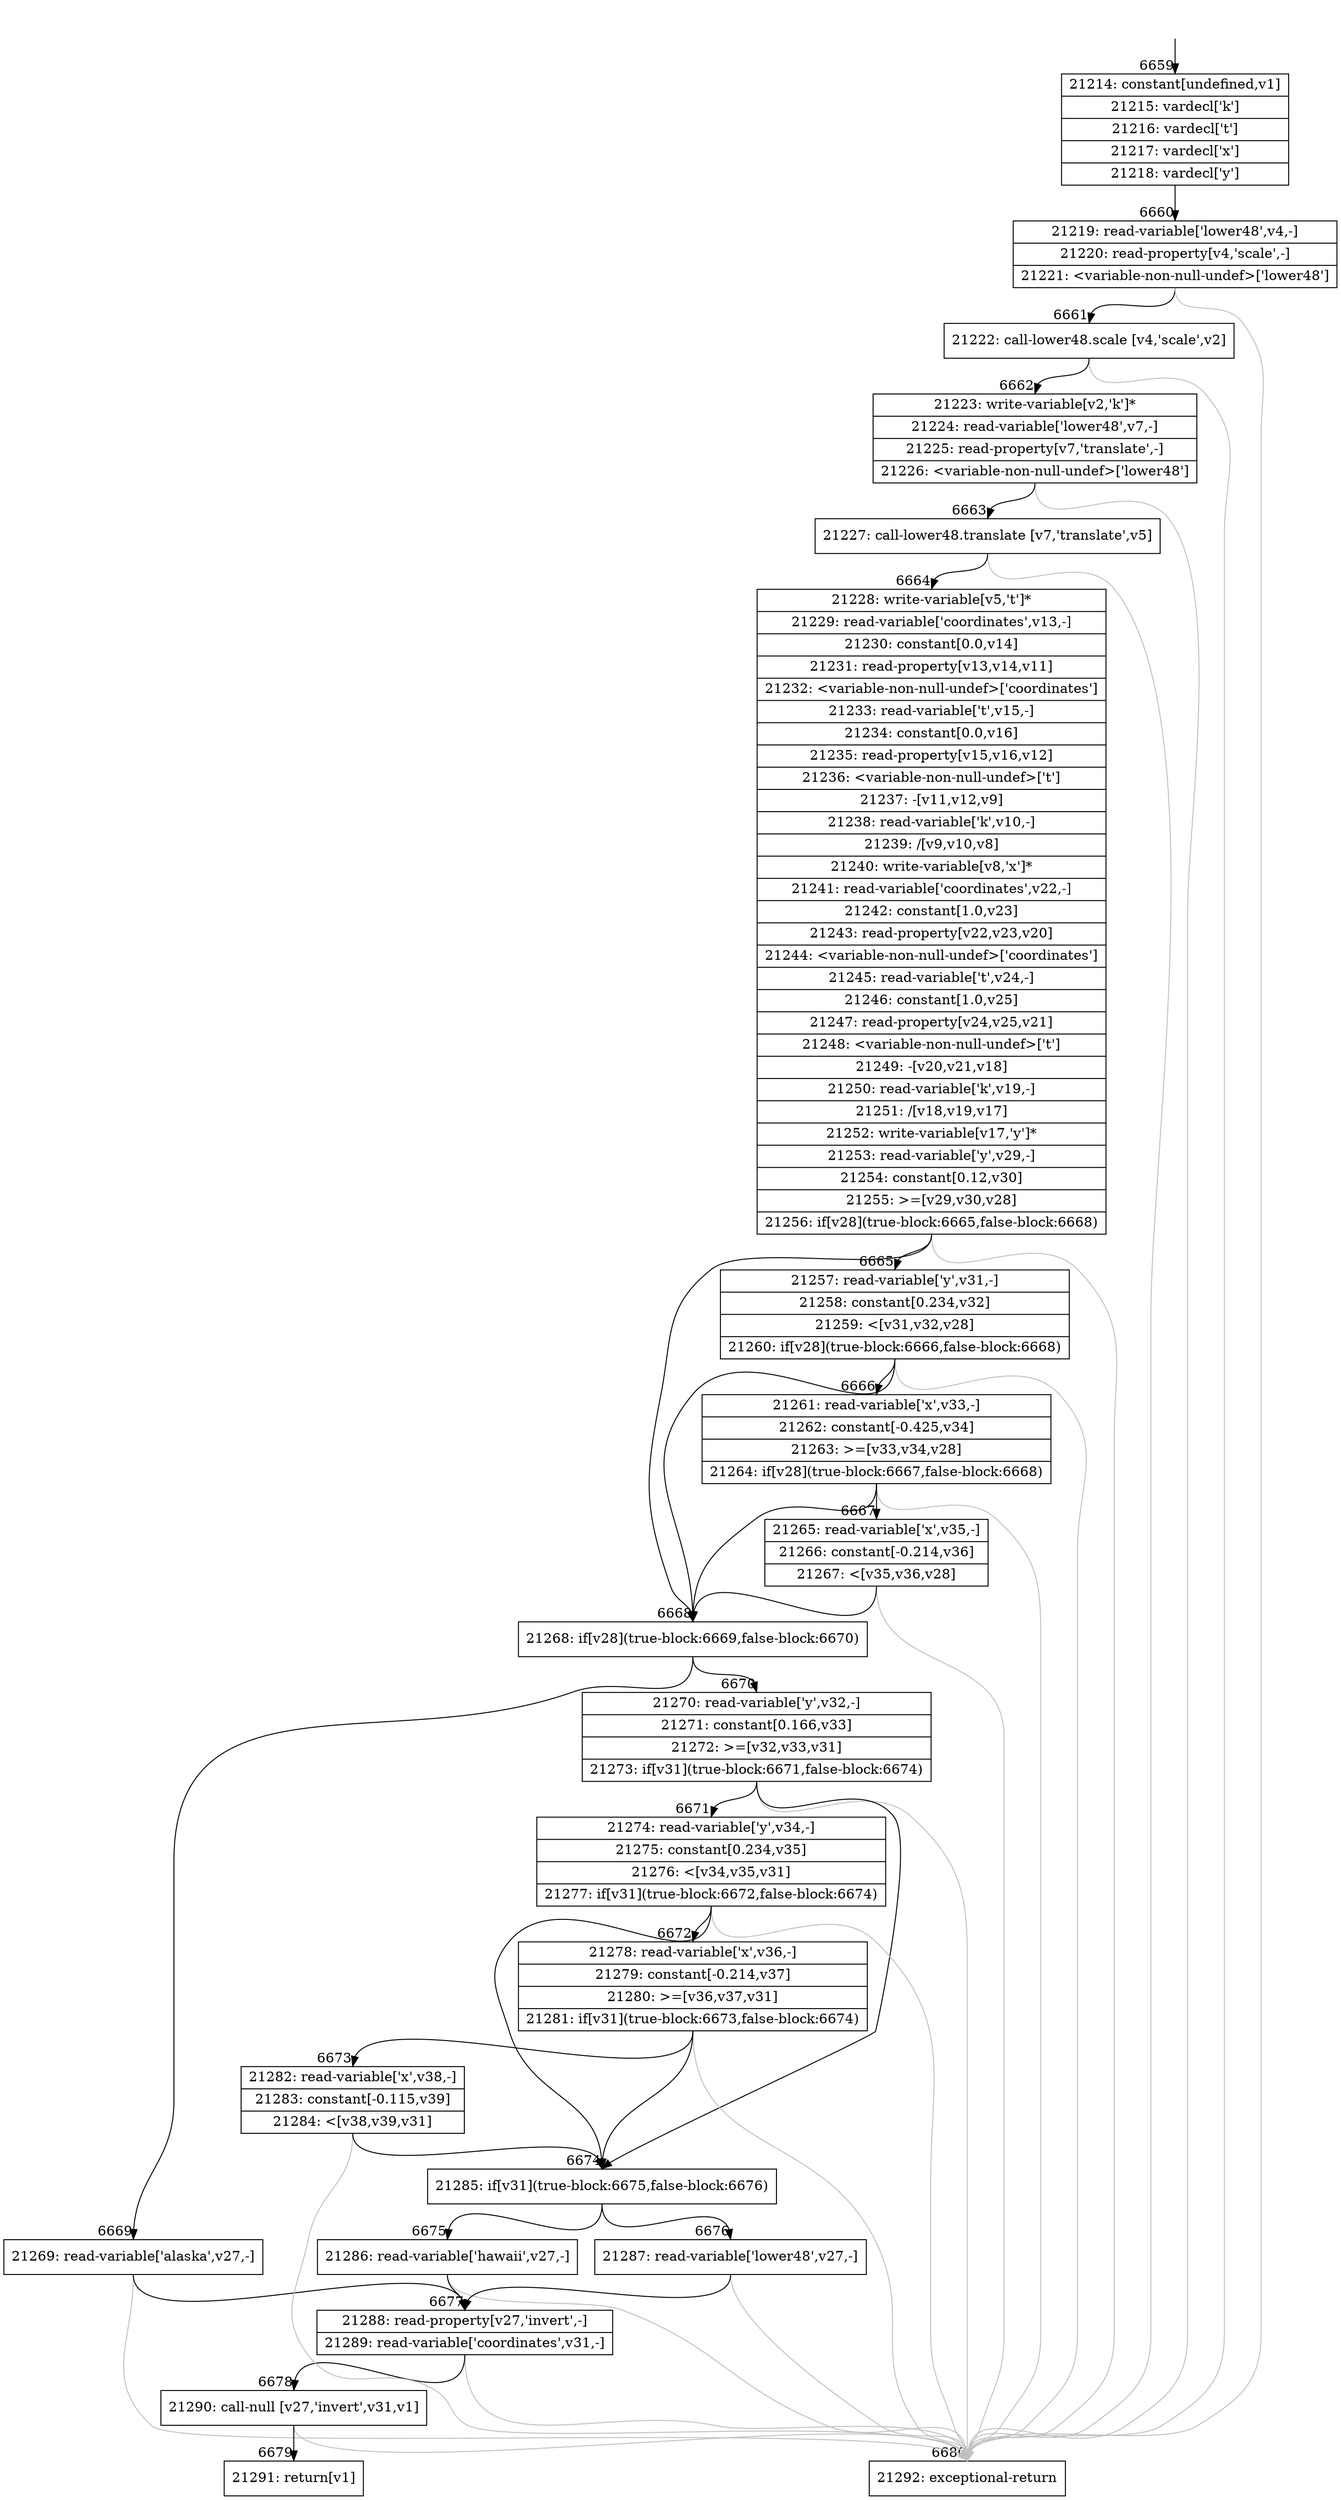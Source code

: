 digraph {
rankdir="TD"
BB_entry597[shape=none,label=""];
BB_entry597 -> BB6659 [tailport=s, headport=n, headlabel="    6659"]
BB6659 [shape=record label="{21214: constant[undefined,v1]|21215: vardecl['k']|21216: vardecl['t']|21217: vardecl['x']|21218: vardecl['y']}" ] 
BB6659 -> BB6660 [tailport=s, headport=n, headlabel="      6660"]
BB6660 [shape=record label="{21219: read-variable['lower48',v4,-]|21220: read-property[v4,'scale',-]|21221: \<variable-non-null-undef\>['lower48']}" ] 
BB6660 -> BB6661 [tailport=s, headport=n, headlabel="      6661"]
BB6660 -> BB6680 [tailport=s, headport=n, color=gray, headlabel="      6680"]
BB6661 [shape=record label="{21222: call-lower48.scale [v4,'scale',v2]}" ] 
BB6661 -> BB6662 [tailport=s, headport=n, headlabel="      6662"]
BB6661 -> BB6680 [tailport=s, headport=n, color=gray]
BB6662 [shape=record label="{21223: write-variable[v2,'k']*|21224: read-variable['lower48',v7,-]|21225: read-property[v7,'translate',-]|21226: \<variable-non-null-undef\>['lower48']}" ] 
BB6662 -> BB6663 [tailport=s, headport=n, headlabel="      6663"]
BB6662 -> BB6680 [tailport=s, headport=n, color=gray]
BB6663 [shape=record label="{21227: call-lower48.translate [v7,'translate',v5]}" ] 
BB6663 -> BB6664 [tailport=s, headport=n, headlabel="      6664"]
BB6663 -> BB6680 [tailport=s, headport=n, color=gray]
BB6664 [shape=record label="{21228: write-variable[v5,'t']*|21229: read-variable['coordinates',v13,-]|21230: constant[0.0,v14]|21231: read-property[v13,v14,v11]|21232: \<variable-non-null-undef\>['coordinates']|21233: read-variable['t',v15,-]|21234: constant[0.0,v16]|21235: read-property[v15,v16,v12]|21236: \<variable-non-null-undef\>['t']|21237: -[v11,v12,v9]|21238: read-variable['k',v10,-]|21239: /[v9,v10,v8]|21240: write-variable[v8,'x']*|21241: read-variable['coordinates',v22,-]|21242: constant[1.0,v23]|21243: read-property[v22,v23,v20]|21244: \<variable-non-null-undef\>['coordinates']|21245: read-variable['t',v24,-]|21246: constant[1.0,v25]|21247: read-property[v24,v25,v21]|21248: \<variable-non-null-undef\>['t']|21249: -[v20,v21,v18]|21250: read-variable['k',v19,-]|21251: /[v18,v19,v17]|21252: write-variable[v17,'y']*|21253: read-variable['y',v29,-]|21254: constant[0.12,v30]|21255: \>=[v29,v30,v28]|21256: if[v28](true-block:6665,false-block:6668)}" ] 
BB6664 -> BB6668 [tailport=s, headport=n, headlabel="      6668"]
BB6664 -> BB6665 [tailport=s, headport=n, headlabel="      6665"]
BB6664 -> BB6680 [tailport=s, headport=n, color=gray]
BB6665 [shape=record label="{21257: read-variable['y',v31,-]|21258: constant[0.234,v32]|21259: \<[v31,v32,v28]|21260: if[v28](true-block:6666,false-block:6668)}" ] 
BB6665 -> BB6668 [tailport=s, headport=n]
BB6665 -> BB6666 [tailport=s, headport=n, headlabel="      6666"]
BB6665 -> BB6680 [tailport=s, headport=n, color=gray]
BB6666 [shape=record label="{21261: read-variable['x',v33,-]|21262: constant[-0.425,v34]|21263: \>=[v33,v34,v28]|21264: if[v28](true-block:6667,false-block:6668)}" ] 
BB6666 -> BB6668 [tailport=s, headport=n]
BB6666 -> BB6667 [tailport=s, headport=n, headlabel="      6667"]
BB6666 -> BB6680 [tailport=s, headport=n, color=gray]
BB6667 [shape=record label="{21265: read-variable['x',v35,-]|21266: constant[-0.214,v36]|21267: \<[v35,v36,v28]}" ] 
BB6667 -> BB6668 [tailport=s, headport=n]
BB6667 -> BB6680 [tailport=s, headport=n, color=gray]
BB6668 [shape=record label="{21268: if[v28](true-block:6669,false-block:6670)}" ] 
BB6668 -> BB6669 [tailport=s, headport=n, headlabel="      6669"]
BB6668 -> BB6670 [tailport=s, headport=n, headlabel="      6670"]
BB6669 [shape=record label="{21269: read-variable['alaska',v27,-]}" ] 
BB6669 -> BB6677 [tailport=s, headport=n, headlabel="      6677"]
BB6669 -> BB6680 [tailport=s, headport=n, color=gray]
BB6670 [shape=record label="{21270: read-variable['y',v32,-]|21271: constant[0.166,v33]|21272: \>=[v32,v33,v31]|21273: if[v31](true-block:6671,false-block:6674)}" ] 
BB6670 -> BB6674 [tailport=s, headport=n, headlabel="      6674"]
BB6670 -> BB6671 [tailport=s, headport=n, headlabel="      6671"]
BB6670 -> BB6680 [tailport=s, headport=n, color=gray]
BB6671 [shape=record label="{21274: read-variable['y',v34,-]|21275: constant[0.234,v35]|21276: \<[v34,v35,v31]|21277: if[v31](true-block:6672,false-block:6674)}" ] 
BB6671 -> BB6674 [tailport=s, headport=n]
BB6671 -> BB6672 [tailport=s, headport=n, headlabel="      6672"]
BB6671 -> BB6680 [tailport=s, headport=n, color=gray]
BB6672 [shape=record label="{21278: read-variable['x',v36,-]|21279: constant[-0.214,v37]|21280: \>=[v36,v37,v31]|21281: if[v31](true-block:6673,false-block:6674)}" ] 
BB6672 -> BB6674 [tailport=s, headport=n]
BB6672 -> BB6673 [tailport=s, headport=n, headlabel="      6673"]
BB6672 -> BB6680 [tailport=s, headport=n, color=gray]
BB6673 [shape=record label="{21282: read-variable['x',v38,-]|21283: constant[-0.115,v39]|21284: \<[v38,v39,v31]}" ] 
BB6673 -> BB6674 [tailport=s, headport=n]
BB6673 -> BB6680 [tailport=s, headport=n, color=gray]
BB6674 [shape=record label="{21285: if[v31](true-block:6675,false-block:6676)}" ] 
BB6674 -> BB6675 [tailport=s, headport=n, headlabel="      6675"]
BB6674 -> BB6676 [tailport=s, headport=n, headlabel="      6676"]
BB6675 [shape=record label="{21286: read-variable['hawaii',v27,-]}" ] 
BB6675 -> BB6677 [tailport=s, headport=n]
BB6675 -> BB6680 [tailport=s, headport=n, color=gray]
BB6676 [shape=record label="{21287: read-variable['lower48',v27,-]}" ] 
BB6676 -> BB6677 [tailport=s, headport=n]
BB6676 -> BB6680 [tailport=s, headport=n, color=gray]
BB6677 [shape=record label="{21288: read-property[v27,'invert',-]|21289: read-variable['coordinates',v31,-]}" ] 
BB6677 -> BB6678 [tailport=s, headport=n, headlabel="      6678"]
BB6677 -> BB6680 [tailport=s, headport=n, color=gray]
BB6678 [shape=record label="{21290: call-null [v27,'invert',v31,v1]}" ] 
BB6678 -> BB6679 [tailport=s, headport=n, headlabel="      6679"]
BB6678 -> BB6680 [tailport=s, headport=n, color=gray]
BB6679 [shape=record label="{21291: return[v1]}" ] 
BB6680 [shape=record label="{21292: exceptional-return}" ] 
//#$~ 3868
}
